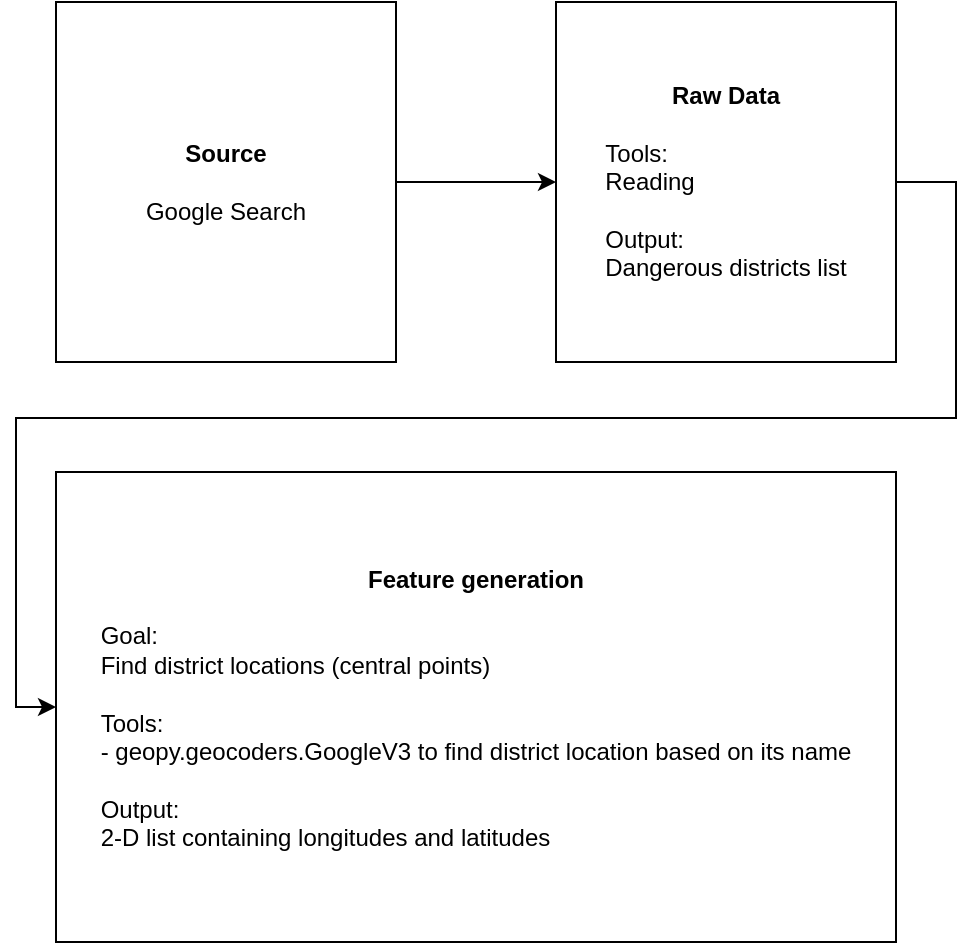 <mxfile version="13.9.9" type="device"><diagram id="t5-6Unoxa3HHcP7wFQ9S" name="Страница 1"><mxGraphModel dx="1106" dy="1989" grid="1" gridSize="10" guides="1" tooltips="1" connect="1" arrows="1" fold="1" page="1" pageScale="1" pageWidth="827" pageHeight="1169" math="0" shadow="0"><root><mxCell id="0"/><mxCell id="1" parent="0"/><mxCell id="ob8WQC9F8COiulVprvO4-40" value="" style="edgeStyle=orthogonalEdgeStyle;rounded=0;orthogonalLoop=1;jettySize=auto;html=1;" edge="1" parent="1" source="ob8WQC9F8COiulVprvO4-34" target="ob8WQC9F8COiulVprvO4-35"><mxGeometry relative="1" as="geometry"/></mxCell><mxCell id="ob8WQC9F8COiulVprvO4-34" value="&lt;b&gt;Source&lt;br&gt;&lt;/b&gt;&lt;br&gt;&lt;div style=&quot;text-align: left&quot;&gt;Google Search&lt;/div&gt;" style="rounded=0;whiteSpace=wrap;html=1;spacingTop=10;spacingLeft=10;spacingBottom=10;spacingRight=10;" vertex="1" parent="1"><mxGeometry x="70" y="-5" width="170" height="180" as="geometry"/></mxCell><mxCell id="ob8WQC9F8COiulVprvO4-41" value="" style="edgeStyle=orthogonalEdgeStyle;rounded=0;orthogonalLoop=1;jettySize=auto;html=1;entryX=0;entryY=0.5;entryDx=0;entryDy=0;" edge="1" parent="1" source="ob8WQC9F8COiulVprvO4-35" target="ob8WQC9F8COiulVprvO4-37"><mxGeometry relative="1" as="geometry"><mxPoint x="560" y="85" as="targetPoint"/><Array as="points"><mxPoint x="520" y="85"/><mxPoint x="520" y="203"/><mxPoint x="50" y="203"/><mxPoint x="50" y="348"/></Array></mxGeometry></mxCell><mxCell id="ob8WQC9F8COiulVprvO4-35" value="&lt;span&gt;&lt;b&gt;Raw Data&lt;/b&gt;&lt;/span&gt;&lt;b&gt;&lt;br&gt;&lt;/b&gt;&lt;br&gt;&lt;div style=&quot;text-align: left&quot;&gt;&lt;span&gt;Tools:&amp;nbsp;&lt;/span&gt;&lt;/div&gt;&lt;div style=&quot;text-align: left&quot;&gt;Reading&lt;/div&gt;&lt;div style=&quot;text-align: left&quot;&gt;&lt;span&gt;&lt;br&gt;&lt;/span&gt;&lt;/div&gt;&lt;span&gt;&lt;div style=&quot;text-align: left&quot;&gt;&lt;span&gt;Output:&amp;nbsp;&amp;nbsp;&lt;/span&gt;&lt;/div&gt;&lt;div style=&quot;text-align: left&quot;&gt;&lt;span&gt;Dangerous districts list&lt;/span&gt;&lt;br&gt;&lt;/div&gt;&lt;/span&gt;" style="rounded=0;whiteSpace=wrap;html=1;spacingTop=10;spacingLeft=10;spacingBottom=10;spacingRight=10;" vertex="1" parent="1"><mxGeometry x="320" y="-5" width="170" height="180" as="geometry"/></mxCell><mxCell id="ob8WQC9F8COiulVprvO4-37" value="&lt;span&gt;&lt;b&gt;Feature generation&lt;/b&gt;&lt;/span&gt;&lt;b&gt;&lt;br&gt;&lt;/b&gt;&lt;br&gt;&lt;div style=&quot;text-align: left&quot;&gt;&lt;span&gt;Goal:&lt;/span&gt;&lt;br style=&quot;padding: 0px ; margin: 0px&quot;&gt;&lt;span&gt;Find district locations (central points)&amp;nbsp;&lt;/span&gt;&lt;br&gt;&lt;/div&gt;&lt;div style=&quot;text-align: left&quot;&gt;&lt;span&gt;&lt;br&gt;&lt;/span&gt;&lt;/div&gt;&lt;div style=&quot;text-align: left&quot;&gt;&lt;span&gt;Tools:&amp;nbsp;&lt;/span&gt;&lt;/div&gt;&lt;div style=&quot;text-align: left&quot;&gt;&lt;span&gt;- geopy.geocoders.GoogleV3 to find district location based on its name&lt;/span&gt;&lt;span&gt;&lt;br&gt;&lt;/span&gt;&lt;/div&gt;&lt;div style=&quot;text-align: left&quot;&gt;&lt;span&gt;&lt;br&gt;&lt;/span&gt;&lt;/div&gt;&lt;div style=&quot;text-align: left&quot;&gt;Output:&amp;nbsp;&amp;nbsp;&amp;nbsp;&lt;br style=&quot;padding: 0px ; margin: 0px&quot;&gt;2-D list containing longitudes and latitudes&lt;/div&gt;" style="rounded=0;whiteSpace=wrap;html=1;spacingTop=10;spacingLeft=10;spacingBottom=10;spacingRight=10;" vertex="1" parent="1"><mxGeometry x="70" y="230" width="420" height="235" as="geometry"/></mxCell></root></mxGraphModel></diagram></mxfile>